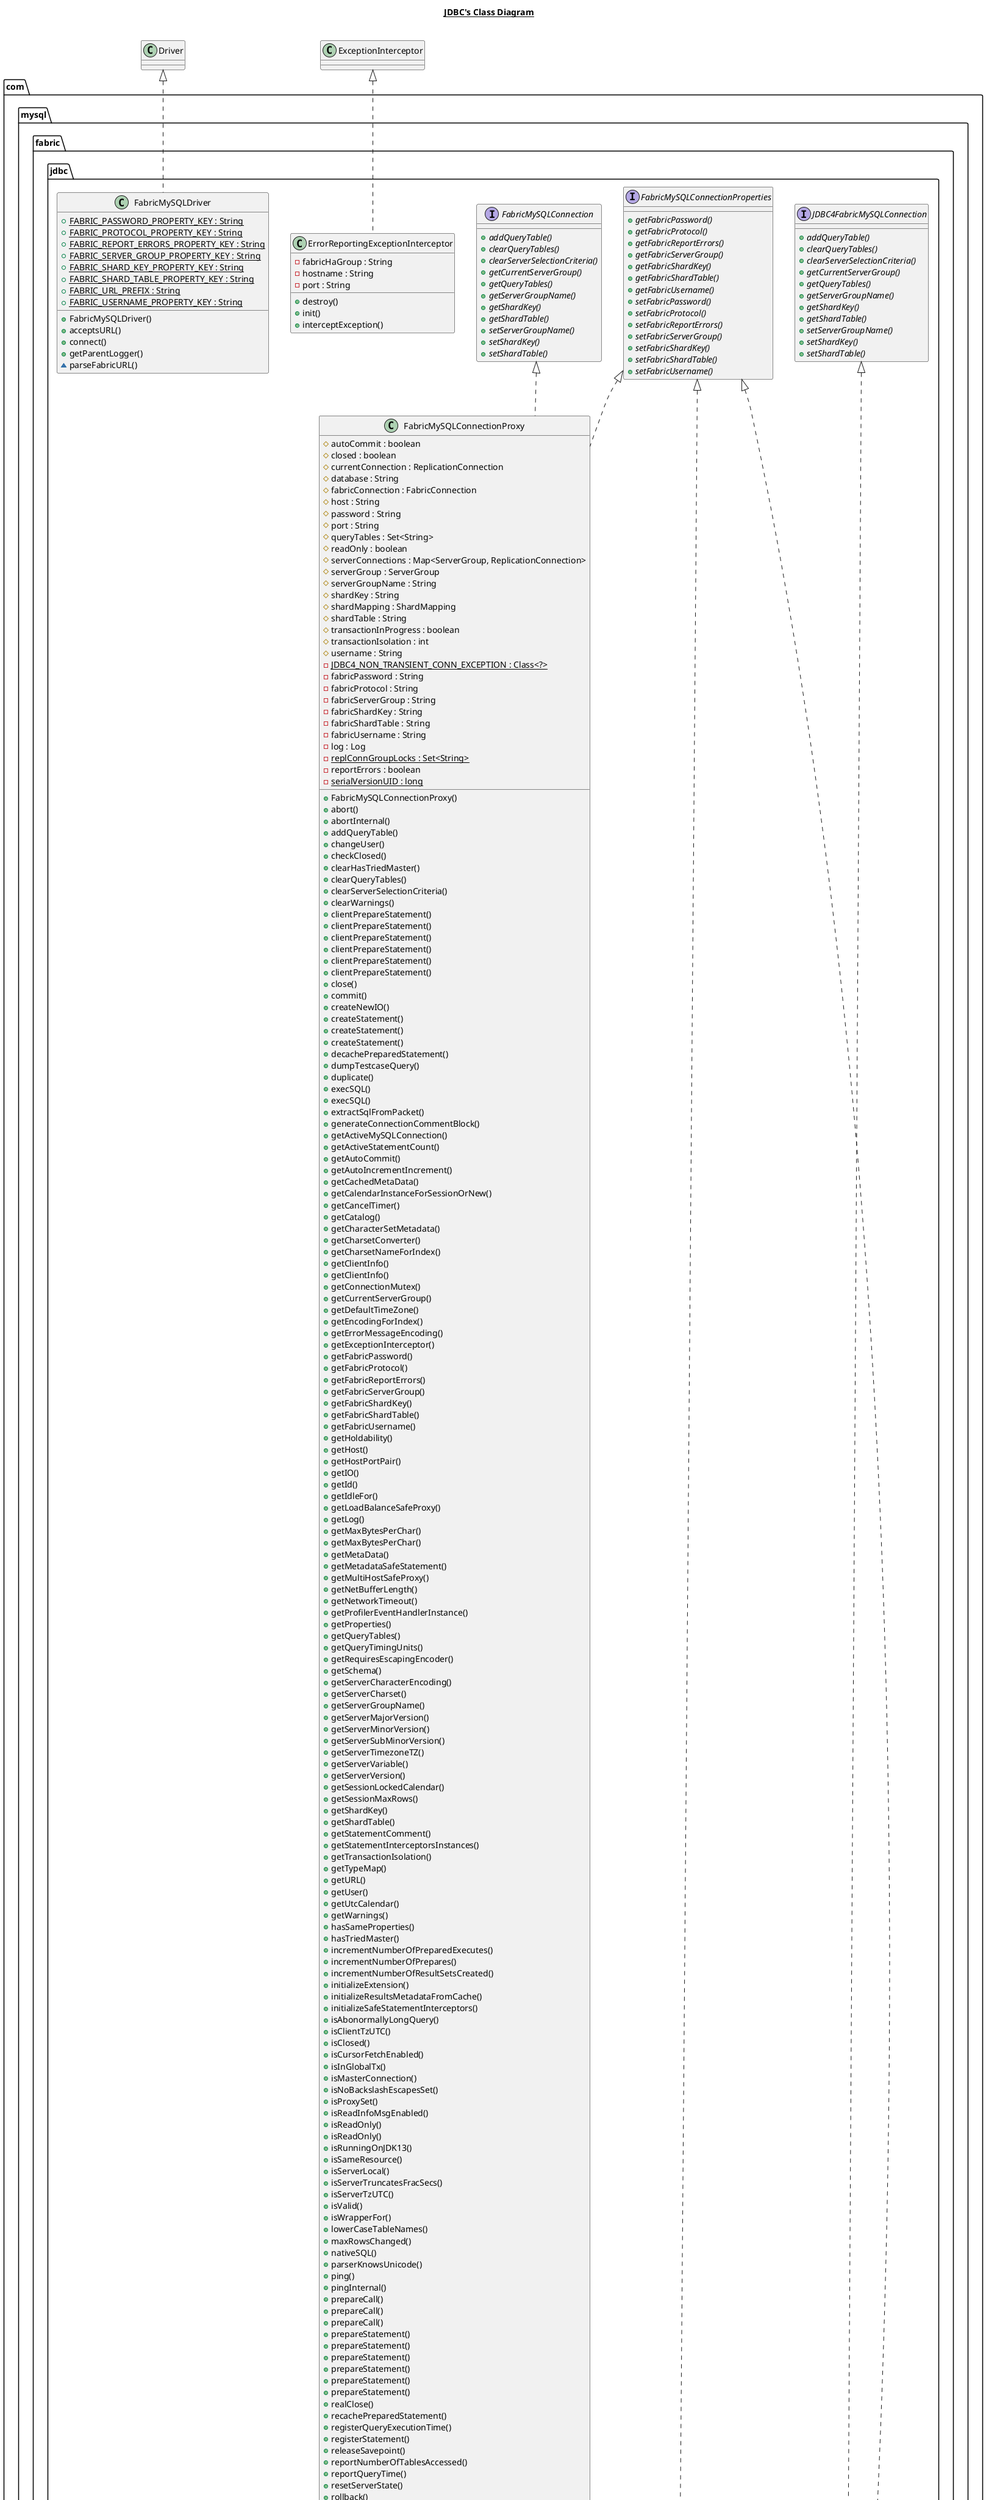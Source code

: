 @startuml

title __JDBC's Class Diagram__\n

  namespace com.mysql.fabric {
    namespace jdbc {
      class com.mysql.fabric.jdbc.ErrorReportingExceptionInterceptor {
          - fabricHaGroup : String
          - hostname : String
          - port : String
          + destroy()
          + init()
          + interceptException()
      }
    }
  }
  

  namespace com.mysql.fabric {
    namespace jdbc {
      interface com.mysql.fabric.jdbc.FabricMySQLConnection {
          {abstract} + addQueryTable()
          {abstract} + clearQueryTables()
          {abstract} + clearServerSelectionCriteria()
          {abstract} + getCurrentServerGroup()
          {abstract} + getQueryTables()
          {abstract} + getServerGroupName()
          {abstract} + getShardKey()
          {abstract} + getShardTable()
          {abstract} + setServerGroupName()
          {abstract} + setShardKey()
          {abstract} + setShardTable()
      }
    }
  }
  

  namespace com.mysql.fabric {
    namespace jdbc {
      interface com.mysql.fabric.jdbc.FabricMySQLConnectionProperties {
          {abstract} + getFabricPassword()
          {abstract} + getFabricProtocol()
          {abstract} + getFabricReportErrors()
          {abstract} + getFabricServerGroup()
          {abstract} + getFabricShardKey()
          {abstract} + getFabricShardTable()
          {abstract} + getFabricUsername()
          {abstract} + setFabricPassword()
          {abstract} + setFabricProtocol()
          {abstract} + setFabricReportErrors()
          {abstract} + setFabricServerGroup()
          {abstract} + setFabricShardKey()
          {abstract} + setFabricShardTable()
          {abstract} + setFabricUsername()
      }
    }
  }
  

  namespace com.mysql.fabric {
    namespace jdbc {
      class com.mysql.fabric.jdbc.FabricMySQLConnectionProxy {
          # autoCommit : boolean
          # closed : boolean
          # currentConnection : ReplicationConnection
          # database : String
          # fabricConnection : FabricConnection
          # host : String
          # password : String
          # port : String
          # queryTables : Set<String>
          # readOnly : boolean
          # serverConnections : Map<ServerGroup, ReplicationConnection>
          # serverGroup : ServerGroup
          # serverGroupName : String
          # shardKey : String
          # shardMapping : ShardMapping
          # shardTable : String
          # transactionInProgress : boolean
          # transactionIsolation : int
          # username : String
          {static} - JDBC4_NON_TRANSIENT_CONN_EXCEPTION : Class<?>
          - fabricPassword : String
          - fabricProtocol : String
          - fabricServerGroup : String
          - fabricShardKey : String
          - fabricShardTable : String
          - fabricUsername : String
          - log : Log
          {static} - replConnGroupLocks : Set<String>
          - reportErrors : boolean
          {static} - serialVersionUID : long
          + FabricMySQLConnectionProxy()
          + abort()
          + abortInternal()
          + addQueryTable()
          + changeUser()
          + checkClosed()
          + clearHasTriedMaster()
          + clearQueryTables()
          + clearServerSelectionCriteria()
          + clearWarnings()
          + clientPrepareStatement()
          + clientPrepareStatement()
          + clientPrepareStatement()
          + clientPrepareStatement()
          + clientPrepareStatement()
          + clientPrepareStatement()
          + close()
          + commit()
          + createNewIO()
          + createStatement()
          + createStatement()
          + createStatement()
          + decachePreparedStatement()
          + dumpTestcaseQuery()
          + duplicate()
          + execSQL()
          + execSQL()
          + extractSqlFromPacket()
          + generateConnectionCommentBlock()
          + getActiveMySQLConnection()
          + getActiveStatementCount()
          + getAutoCommit()
          + getAutoIncrementIncrement()
          + getCachedMetaData()
          + getCalendarInstanceForSessionOrNew()
          + getCancelTimer()
          + getCatalog()
          + getCharacterSetMetadata()
          + getCharsetConverter()
          + getCharsetNameForIndex()
          + getClientInfo()
          + getClientInfo()
          + getConnectionMutex()
          + getCurrentServerGroup()
          + getDefaultTimeZone()
          + getEncodingForIndex()
          + getErrorMessageEncoding()
          + getExceptionInterceptor()
          + getFabricPassword()
          + getFabricProtocol()
          + getFabricReportErrors()
          + getFabricServerGroup()
          + getFabricShardKey()
          + getFabricShardTable()
          + getFabricUsername()
          + getHoldability()
          + getHost()
          + getHostPortPair()
          + getIO()
          + getId()
          + getIdleFor()
          + getLoadBalanceSafeProxy()
          + getLog()
          + getMaxBytesPerChar()
          + getMaxBytesPerChar()
          + getMetaData()
          + getMetadataSafeStatement()
          + getMultiHostSafeProxy()
          + getNetBufferLength()
          + getNetworkTimeout()
          + getProfilerEventHandlerInstance()
          + getProperties()
          + getQueryTables()
          + getQueryTimingUnits()
          + getRequiresEscapingEncoder()
          + getSchema()
          + getServerCharacterEncoding()
          + getServerCharset()
          + getServerGroupName()
          + getServerMajorVersion()
          + getServerMinorVersion()
          + getServerSubMinorVersion()
          + getServerTimezoneTZ()
          + getServerVariable()
          + getServerVersion()
          + getSessionLockedCalendar()
          + getSessionMaxRows()
          + getShardKey()
          + getShardTable()
          + getStatementComment()
          + getStatementInterceptorsInstances()
          + getTransactionIsolation()
          + getTypeMap()
          + getURL()
          + getUser()
          + getUtcCalendar()
          + getWarnings()
          + hasSameProperties()
          + hasTriedMaster()
          + incrementNumberOfPreparedExecutes()
          + incrementNumberOfPrepares()
          + incrementNumberOfResultSetsCreated()
          + initializeExtension()
          + initializeResultsMetadataFromCache()
          + initializeSafeStatementInterceptors()
          + isAbonormallyLongQuery()
          + isClientTzUTC()
          + isClosed()
          + isCursorFetchEnabled()
          + isInGlobalTx()
          + isMasterConnection()
          + isNoBackslashEscapesSet()
          + isProxySet()
          + isReadInfoMsgEnabled()
          + isReadOnly()
          + isReadOnly()
          + isRunningOnJDK13()
          + isSameResource()
          + isServerLocal()
          + isServerTruncatesFracSecs()
          + isServerTzUTC()
          + isValid()
          + isWrapperFor()
          + lowerCaseTableNames()
          + maxRowsChanged()
          + nativeSQL()
          + parserKnowsUnicode()
          + ping()
          + pingInternal()
          + prepareCall()
          + prepareCall()
          + prepareCall()
          + prepareStatement()
          + prepareStatement()
          + prepareStatement()
          + prepareStatement()
          + prepareStatement()
          + prepareStatement()
          + realClose()
          + recachePreparedStatement()
          + registerQueryExecutionTime()
          + registerStatement()
          + releaseSavepoint()
          + reportNumberOfTablesAccessed()
          + reportQueryTime()
          + resetServerState()
          + rollback()
          + rollback()
          + serverPrepareStatement()
          + serverPrepareStatement()
          + serverPrepareStatement()
          + serverPrepareStatement()
          + serverPrepareStatement()
          + serverPrepareStatement()
          + serverSupportsConvertFn()
          + setAllowLoadLocalInfile()
          + setAllowMultiQueries()
          + setAllowNanAndInf()
          + setAllowUrlInLocalInfile()
          + setAlwaysSendSetIsolation()
          + setAuthenticationPlugins()
          + setAutoClosePStmtStreams()
          + setAutoCommit()
          + setAutoDeserialize()
          + setAutoGenerateTestcaseScript()
          + setAutoReconnect()
          + setAutoReconnectForConnectionPools()
          + setAutoReconnectForPools()
          + setAutoSlowLog()
          + setBlobSendChunkSize()
          + setBlobsAreStrings()
          + setCacheCallableStatements()
          + setCacheCallableStmts()
          + setCachePrepStmts()
          + setCachePreparedStatements()
          + setCacheResultSetMetadata()
          + setCacheServerConfiguration()
          + setCallableStatementCacheSize()
          + setCallableStmtCacheSize()
          + setCapitalizeDBMDTypes()
          + setCapitalizeTypeNames()
          + setCatalog()
          + setCharacterEncoding()
          + setCharacterSetResults()
          + setClientCertificateKeyStorePassword()
          + setClientCertificateKeyStoreType()
          + setClientCertificateKeyStoreUrl()
          + setClientInfoProvider()
          + setClobCharacterEncoding()
          + setClobberStreamingResults()
          + setCompensateOnDuplicateKeyUpdateCounts()
          + setConnectTimeout()
          + setConnectionCollation()
          + setConnectionLifecycleInterceptors()
          + setContinueBatchOnError()
          + setCreateDatabaseIfNotExist()
          + setDefaultAuthenticationPlugin()
          + setDefaultFetchSize()
          + setDetectServerPreparedStmts()
          + setDisabledAuthenticationPlugins()
          + setDisconnectOnExpiredPasswords()
          + setDontTrackOpenResources()
          + setDumpMetadataOnColumnNotFound()
          + setDumpQueriesOnException()
          + setDynamicCalendars()
          + setElideSetAutoCommits()
          + setEmptyStringsConvertToZero()
          + setEmulateLocators()
          + setEmulateUnsupportedPstmts()
          + setEnablePacketDebug()
          + setEnableQueryTimeouts()
          + setEncoding()
          + setExceptionInterceptors()
          + setExplainSlowQueries()
          + setFabricPassword()
          + setFabricProtocol()
          + setFabricReportErrors()
          + setFabricServerGroup()
          + setFabricShardKey()
          + setFabricShardTable()
          + setFabricUsername()
          + setFailOverReadOnly()
          + setFailedOver()
          + setFunctionsNeverReturnBlobs()
          + setGatherPerfMetrics()
          + setGatherPerformanceMetrics()
          + setGenerateSimpleParameterMetadata()
          + setGetProceduresReturnsFunctions()
          + setHoldResultsOpenOverStatementClose()
          + setHoldability()
          + setIgnoreNonTxTables()
          + setInGlobalTx()
          + setIncludeInnodbStatusInDeadlockExceptions()
          + setIncludeThreadDumpInDeadlockExceptions()
          + setIncludeThreadNamesAsStatementComment()
          + setInitialTimeout()
          + setInteractiveClient()
          + setIsInteractiveClient()
          + setJdbcCompliantTruncation()
          + setJdbcCompliantTruncationForReads()
          + setLargeRowSizeThreshold()
          + setLoadBalanceAutoCommitStatementRegex()
          + setLoadBalanceAutoCommitStatementThreshold()
          + setLoadBalanceBlacklistTimeout()
          + setLoadBalanceConnectionGroup()
          + setLoadBalanceEnableJMX()
          + setLoadBalanceExceptionChecker()
          + setLoadBalancePingTimeout()
          + setLoadBalanceSQLExceptionSubclassFailover()
          + setLoadBalanceSQLStateFailover()
          + setLoadBalanceStrategy()
          + setLoadBalanceValidateConnectionOnSwapServer()
          + setLocalSocketAddress()
          + setLocatorFetchBufferSize()
          + setLogSlowQueries()
          + setLogXaCommands()
          + setLogger()
          + setLoggerClassName()
          + setMaintainTimeStats()
          + setMaxQuerySizeToLog()
          + setMaxReconnects()
          + setMaxRows()
          + setMetadataCacheSize()
          + setNetTimeoutForStreamingResults()
          + setNetworkTimeout()
          + setNoAccessToProcedureBodies()
          + setNoDatetimeStringSync()
          + setNoTimezoneConversionForTimeType()
          + setNullCatalogMeansCurrent()
          + setNullNamePatternMatchesAll()
          + setOverrideSupportsIntegrityEnhancementFacility()
          + setPacketDebugBufferSize()
          + setPadCharsWithSpace()
          + setParanoid()
          + setParseInfoCacheFactory()
          + setPasswordCharacterEncoding()
          + setPedantic()
          + setPinGlobalTxToPhysicalConnection()
          + setPopulateInsertRowWithDefaultValues()
          + setPreferSlaveDuringFailover()
          + setPrepStmtCacheSize()
          + setPrepStmtCacheSqlLimit()
          + setPreparedStatementCacheSize()
          + setPreparedStatementCacheSqlLimit()
          + setProcessEscapeCodesForPrepStmts()
          + setProfileSQL()
          + setProfileSql()
          + setProfilerEventHandler()
          + setProfilerEventHandlerInstance()
          + setPropertiesTransform()
          + setProxy()
          + setQueriesBeforeRetryMaster()
          + setQueryTimeoutKillsConnection()
          + setReadInfoMsgEnabled()
          + setReadOnly()
          + setReadOnlyInternal()
          + setReconnectAtTxEnd()
          + setRelaxAutoCommit()
          + setReportMetricsIntervalMillis()
          + setRequireSSL()
          + setResourceId()
          + setResultSetSizeThreshold()
          + setRetainStatementAfterResultSetClose()
          + setRetriesAllDown()
          + setRewriteBatchedStatements()
          + setRollbackOnPooledClose()
          + setRoundRobinLoadBalance()
          + setRunningCTS13()
          + setSavepoint()
          + setSavepoint()
          + setSchema()
          + setSecondsBeforeRetryMaster()
          + setSelfDestructOnPingMaxOperations()
          + setSelfDestructOnPingSecondsLifetime()
          + setServerConfigCacheFactory()
          + setServerGroupName()
          + setServerTimezone()
          + setSessionMaxRows()
          + setSessionVariables()
          + setShardKey()
          + setShardTable()
          + setSlowQueryThresholdMillis()
          + setSlowQueryThresholdNanos()
          + setSocketFactory()
          + setSocketFactoryClassName()
          + setSocketTimeout()
          + setStatementComment()
          + setStatementInterceptors()
          + setStrictFloatingPoint()
          + setStrictUpdates()
          + setTcpKeepAlive()
          + setTcpNoDelay()
          + setTcpRcvBuf()
          + setTcpSndBuf()
          + setTcpTrafficClass()
          + setTinyInt1isBit()
          + setTraceProtocol()
          + setTransactionIsolation()
          + setTransformedBitIsBoolean()
          + setTreatUtilDateAsTimestamp()
          + setTrustCertificateKeyStorePassword()
          + setTrustCertificateKeyStoreType()
          + setTrustCertificateKeyStoreUrl()
          + setTypeMap()
          + setUltraDevHack()
          + setUseAffectedRows()
          + setUseBlobToStoreUTF8OutsideBMP()
          + setUseColumnNamesInFindColumn()
          + setUseCompression()
          + setUseConfigs()
          + setUseCursorFetch()
          + setUseDirectRowUnpack()
          + setUseDynamicCharsetInfo()
          + setUseFastDateParsing()
          + setUseFastIntParsing()
          + setUseGmtMillisForDatetimes()
          + setUseHostsInPrivileges()
          + setUseInformationSchema()
          + setUseJDBCCompliantTimezoneShift()
          + setUseJvmCharsetConverters()
          + setUseLegacyDatetimeCode()
          + setUseLocalSessionState()
          + setUseLocalTransactionState()
          + setUseNanosForElapsedTime()
          + setUseOldAliasMetadataBehavior()
          + setUseOldUTF8Behavior()
          + setUseOnlyServerErrorMessages()
          + setUseReadAheadInput()
          + setUseSSL()
          + setUseSSPSCompatibleTimezoneShift()
          + setUseServerPrepStmts()
          + setUseServerPreparedStmts()
          + setUseSqlStateCodes()
          + setUseStreamLengthsInPrepStmts()
          + setUseTimezone()
          + setUseUltraDevWorkAround()
          + setUseUnbufferedInput()
          + setUseUnicode()
          + setUseUsageAdvisor()
          + setUtf8OutsideBmpExcludedColumnNamePattern()
          + setUtf8OutsideBmpIncludedColumnNamePattern()
          + setVerifyServerCertificate()
          + setYearIsDateType()
          + setZeroDateTimeBehavior()
          + shutdownServer()
          + storesLowerCaseTableName()
          + supportsIsolationLevel()
          + supportsQuotedIdentifiers()
          + supportsTransactions()
          + throwConnectionClosedException()
          + transactionBegun()
          + transactionCompleted()
          + unSafeStatementInterceptors()
          + unregisterStatement()
          + unsetMaxRows()
          + unwrap()
          + useAnsiQuotedIdentifiers()
          + useMaxRows()
          + versionMeetsMinimum()
          # getActiveConnection()
          # getActiveConnectionPassive()
          # getActiveMySQLConnectionChecked()
          # setCurrentServerGroup()
          ~ interceptException()
          - ensureNoTransactionInProgress()
          - ensureOpen()
          - refreshStateIfNecessary()
          - syncGroupServersToReplicationConnectionGroup()
      }
    }
  }
  

  namespace com.mysql.fabric {
    namespace jdbc {
      class com.mysql.fabric.jdbc.FabricMySQLDataSource {
          {static} - driver : Driver
          - fabricPassword : String
          - fabricProtocol : String
          - fabricReportErrors : boolean
          - fabricServerGroup : String
          - fabricShardKey : String
          - fabricShardTable : String
          - fabricUsername : String
          {static} - serialVersionUID : long
          + getFabricPassword()
          + getFabricProtocol()
          + getFabricReportErrors()
          + getFabricServerGroup()
          + getFabricShardKey()
          + getFabricShardTable()
          + getFabricUsername()
          + setFabricPassword()
          + setFabricProtocol()
          + setFabricReportErrors()
          + setFabricServerGroup()
          + setFabricShardKey()
          + setFabricShardTable()
          + setFabricUsername()
          # getConnection()
      }
    }
  }
  

  namespace com.mysql.fabric {
    namespace jdbc {
      class com.mysql.fabric.jdbc.FabricMySQLDriver {
          {static} + FABRIC_PASSWORD_PROPERTY_KEY : String
          {static} + FABRIC_PROTOCOL_PROPERTY_KEY : String
          {static} + FABRIC_REPORT_ERRORS_PROPERTY_KEY : String
          {static} + FABRIC_SERVER_GROUP_PROPERTY_KEY : String
          {static} + FABRIC_SHARD_KEY_PROPERTY_KEY : String
          {static} + FABRIC_SHARD_TABLE_PROPERTY_KEY : String
          {static} + FABRIC_URL_PREFIX : String
          {static} + FABRIC_USERNAME_PROPERTY_KEY : String
          + FabricMySQLDriver()
          + acceptsURL()
          + connect()
          + getParentLogger()
          ~ parseFabricURL()
      }
    }
  }
  

  namespace com.mysql.fabric {
    namespace jdbc {
      interface com.mysql.fabric.jdbc.JDBC4FabricMySQLConnection {
          {abstract} + addQueryTable()
          {abstract} + clearQueryTables()
          {abstract} + clearServerSelectionCriteria()
          {abstract} + getCurrentServerGroup()
          {abstract} + getQueryTables()
          {abstract} + getServerGroupName()
          {abstract} + getShardKey()
          {abstract} + getShardTable()
          {abstract} + setServerGroupName()
          {abstract} + setShardKey()
          {abstract} + setShardTable()
      }
    }
  }
  

  namespace com.mysql.fabric {
    namespace jdbc {
      class com.mysql.fabric.jdbc.JDBC4FabricMySQLConnectionProxy {
          - fabricConnection : FabricConnection
          {static} - serialVersionUID : long
          + JDBC4FabricMySQLConnectionProxy()
          + createArrayOf()
          + createBlob()
          + createClob()
          + createNClob()
          + createSQLXML()
          + createStruct()
          + getClientInfoProviderImpl()
          + setClientInfo()
          + setClientInfo()
      }
    }
  }
  

  com.mysql.fabric.jdbc.ErrorReportingExceptionInterceptor .up.|> ExceptionInterceptor
  com.mysql.fabric.jdbc.FabricMySQLConnectionProxy .up.|> FabricMySQLConnection
  com.mysql.fabric.jdbc.FabricMySQLConnectionProxy .up.|> FabricMySQLConnectionProperties
  com.mysql.fabric.jdbc.FabricMySQLDataSource .up.|> FabricMySQLConnectionProperties
  com.mysql.fabric.jdbc.FabricMySQLDriver .up.|> Driver
  com.mysql.fabric.jdbc.JDBC4FabricMySQLConnectionProxy .up.|> FabricMySQLConnectionProperties
  com.mysql.fabric.jdbc.JDBC4FabricMySQLConnectionProxy .up.|> JDBC4FabricMySQLConnection


right footer


PlantUML diagram generated by SketchIt! (https://bitbucket.org/pmesmeur/sketch.it)
For more information about this tool, please contact philippe.mesmeur@gmail.com
endfooter

@enduml
